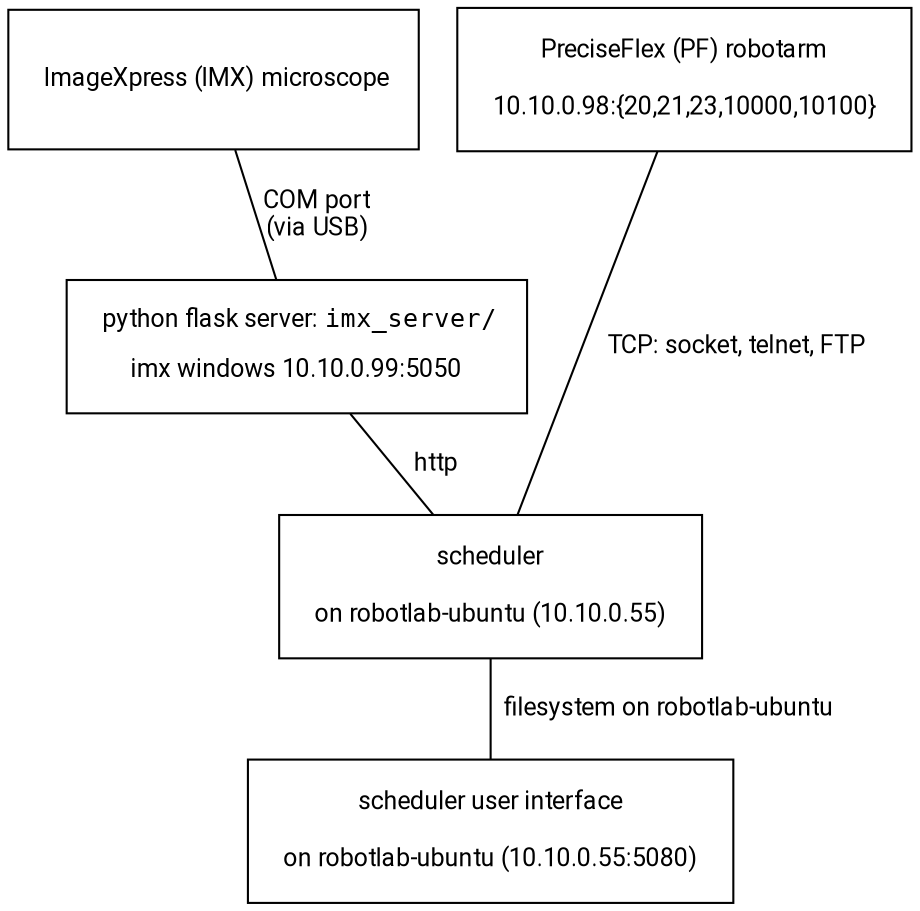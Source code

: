 # Build the svg with:
# dot overview.dot -Tsvg -o overview.svg
graph {
    # graph [bgcolor="#2d2d2d"]
    # node [color="#d3d0c8" fontcolor="#d3d0c8"]
    # edge [color="#d3d0c8" fontcolor="#d3d0c8"]

    node [fontname="Roboto", fontsize=12]
    edge [fontname="Roboto", fontsize=12]
    node [shape=box]
    imx  [label=< <BR/> ImageXpress (IMX) microscope<BR/> >, margin=0.2]
    pf   [label=< PreciseFlex (PF) robotarm <BR/><BR/> 10.10.0.98:{20,21,23,10000,10100} >, margin=0.2]

    rank=same {imx; pf}

    imx_server [label=< python flask server: <FONT FACE="Consolas">imx_server/</FONT><BR/><BR/> imx windows 10.10.0.99:5050 >, margin=0.2]

    imx -- imx_server [label=<COM port<BR/>(via USB)>]
    pf -- scheduler [label="TCP: socket, telnet, FTP"]

    scheduler [label=< scheduler <BR/><BR/> on robotlab-ubuntu (10.10.0.55) >, margin=0.2]
    imx_server -- scheduler [label="  http"]

    scheduler -- scheduler_ui [label="  filesystem on robotlab-ubuntu"]
    scheduler_ui [label=< scheduler user interface <BR/><BR/> on robotlab-ubuntu (10.10.0.55:5080) >, margin=0.2]
}
